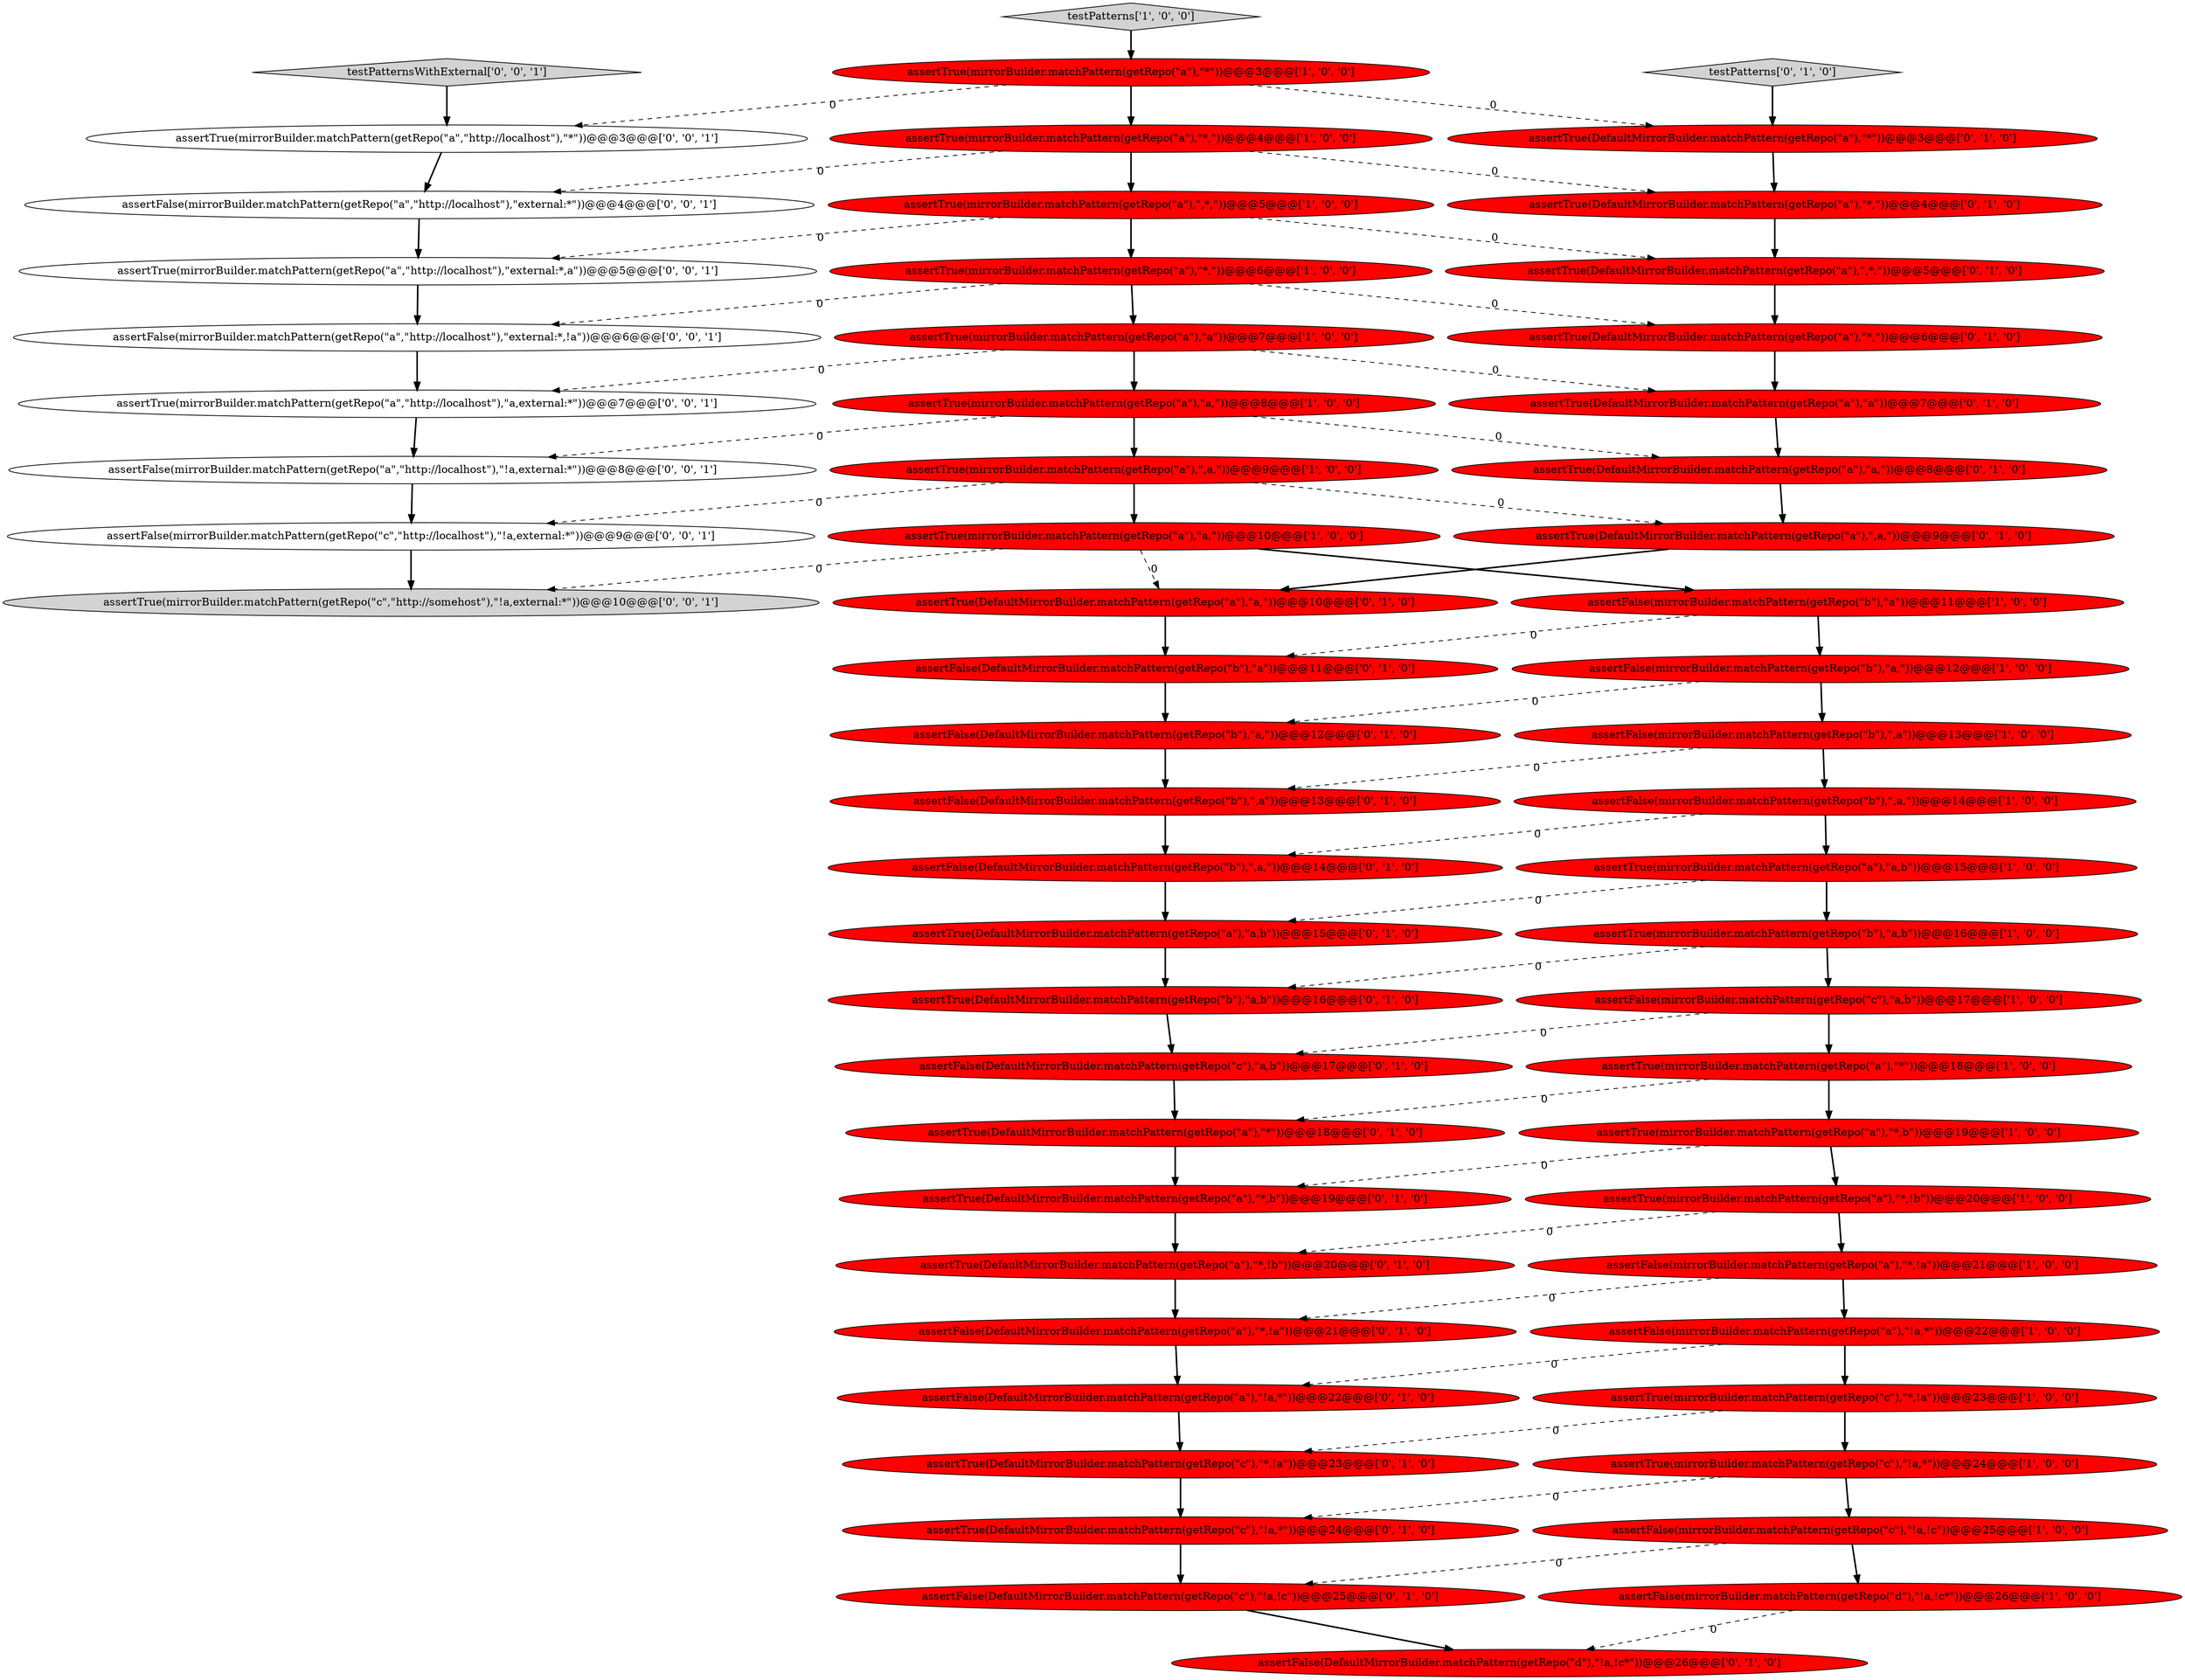 digraph {
25 [style = filled, label = "assertFalse(DefaultMirrorBuilder.matchPattern(getRepo(\"d\"),\"!a,!c*\"))@@@26@@@['0', '1', '0']", fillcolor = red, shape = ellipse image = "AAA1AAABBB2BBB"];
38 [style = filled, label = "assertTrue(DefaultMirrorBuilder.matchPattern(getRepo(\"c\"),\"*,!a\"))@@@23@@@['0', '1', '0']", fillcolor = red, shape = ellipse image = "AAA1AAABBB2BBB"];
0 [style = filled, label = "assertTrue(mirrorBuilder.matchPattern(getRepo(\"b\"),\"a,b\"))@@@16@@@['1', '0', '0']", fillcolor = red, shape = ellipse image = "AAA1AAABBB1BBB"];
12 [style = filled, label = "assertTrue(mirrorBuilder.matchPattern(getRepo(\"a\"),\"*,b\"))@@@19@@@['1', '0', '0']", fillcolor = red, shape = ellipse image = "AAA1AAABBB1BBB"];
41 [style = filled, label = "assertFalse(DefaultMirrorBuilder.matchPattern(getRepo(\"b\"),\"a,\"))@@@12@@@['0', '1', '0']", fillcolor = red, shape = ellipse image = "AAA1AAABBB2BBB"];
57 [style = filled, label = "assertFalse(mirrorBuilder.matchPattern(getRepo(\"a\",\"http://localhost\"),\"!a,external:*\"))@@@8@@@['0', '0', '1']", fillcolor = white, shape = ellipse image = "AAA0AAABBB3BBB"];
24 [style = filled, label = "assertTrue(mirrorBuilder.matchPattern(getRepo(\"a\"),\"a,\"))@@@8@@@['1', '0', '0']", fillcolor = red, shape = ellipse image = "AAA1AAABBB1BBB"];
27 [style = filled, label = "assertTrue(DefaultMirrorBuilder.matchPattern(getRepo(\"c\"),\"!a,*\"))@@@24@@@['0', '1', '0']", fillcolor = red, shape = ellipse image = "AAA1AAABBB2BBB"];
1 [style = filled, label = "assertFalse(mirrorBuilder.matchPattern(getRepo(\"b\"),\"a,\"))@@@12@@@['1', '0', '0']", fillcolor = red, shape = ellipse image = "AAA1AAABBB1BBB"];
36 [style = filled, label = "assertTrue(DefaultMirrorBuilder.matchPattern(getRepo(\"a\"),\"*,\"))@@@6@@@['0', '1', '0']", fillcolor = red, shape = ellipse image = "AAA1AAABBB2BBB"];
23 [style = filled, label = "assertFalse(mirrorBuilder.matchPattern(getRepo(\"b\"),\",a,\"))@@@14@@@['1', '0', '0']", fillcolor = red, shape = ellipse image = "AAA1AAABBB1BBB"];
56 [style = filled, label = "assertFalse(mirrorBuilder.matchPattern(getRepo(\"a\",\"http://localhost\"),\"external:*,!a\"))@@@6@@@['0', '0', '1']", fillcolor = white, shape = ellipse image = "AAA0AAABBB3BBB"];
26 [style = filled, label = "assertFalse(DefaultMirrorBuilder.matchPattern(getRepo(\"b\"),\",a,\"))@@@14@@@['0', '1', '0']", fillcolor = red, shape = ellipse image = "AAA1AAABBB2BBB"];
3 [style = filled, label = "assertTrue(mirrorBuilder.matchPattern(getRepo(\"c\"),\"*,!a\"))@@@23@@@['1', '0', '0']", fillcolor = red, shape = ellipse image = "AAA1AAABBB1BBB"];
33 [style = filled, label = "assertTrue(DefaultMirrorBuilder.matchPattern(getRepo(\"b\"),\"a,b\"))@@@16@@@['0', '1', '0']", fillcolor = red, shape = ellipse image = "AAA1AAABBB2BBB"];
58 [style = filled, label = "testPatternsWithExternal['0', '0', '1']", fillcolor = lightgray, shape = diamond image = "AAA0AAABBB3BBB"];
18 [style = filled, label = "assertFalse(mirrorBuilder.matchPattern(getRepo(\"b\"),\"a\"))@@@11@@@['1', '0', '0']", fillcolor = red, shape = ellipse image = "AAA1AAABBB1BBB"];
17 [style = filled, label = "assertFalse(mirrorBuilder.matchPattern(getRepo(\"c\"),\"!a,!c\"))@@@25@@@['1', '0', '0']", fillcolor = red, shape = ellipse image = "AAA1AAABBB1BBB"];
30 [style = filled, label = "assertTrue(DefaultMirrorBuilder.matchPattern(getRepo(\"a\"),\"a,b\"))@@@15@@@['0', '1', '0']", fillcolor = red, shape = ellipse image = "AAA1AAABBB2BBB"];
55 [style = filled, label = "assertFalse(mirrorBuilder.matchPattern(getRepo(\"a\",\"http://localhost\"),\"external:*\"))@@@4@@@['0', '0', '1']", fillcolor = white, shape = ellipse image = "AAA0AAABBB3BBB"];
39 [style = filled, label = "assertTrue(DefaultMirrorBuilder.matchPattern(getRepo(\"a\"),\",a,\"))@@@9@@@['0', '1', '0']", fillcolor = red, shape = ellipse image = "AAA1AAABBB2BBB"];
54 [style = filled, label = "assertFalse(mirrorBuilder.matchPattern(getRepo(\"c\",\"http://localhost\"),\"!a,external:*\"))@@@9@@@['0', '0', '1']", fillcolor = white, shape = ellipse image = "AAA0AAABBB3BBB"];
34 [style = filled, label = "assertTrue(DefaultMirrorBuilder.matchPattern(getRepo(\"a\"),\"*,!b\"))@@@20@@@['0', '1', '0']", fillcolor = red, shape = ellipse image = "AAA1AAABBB2BBB"];
13 [style = filled, label = "assertTrue(mirrorBuilder.matchPattern(getRepo(\"a\"),\"*,\"))@@@6@@@['1', '0', '0']", fillcolor = red, shape = ellipse image = "AAA1AAABBB1BBB"];
28 [style = filled, label = "assertTrue(DefaultMirrorBuilder.matchPattern(getRepo(\"a\"),\",*,\"))@@@5@@@['0', '1', '0']", fillcolor = red, shape = ellipse image = "AAA1AAABBB2BBB"];
50 [style = filled, label = "assertTrue(mirrorBuilder.matchPattern(getRepo(\"a\",\"http://localhost\"),\"external:*,a\"))@@@5@@@['0', '0', '1']", fillcolor = white, shape = ellipse image = "AAA0AAABBB3BBB"];
7 [style = filled, label = "assertTrue(mirrorBuilder.matchPattern(getRepo(\"a\"),\"*\"))@@@3@@@['1', '0', '0']", fillcolor = red, shape = ellipse image = "AAA1AAABBB1BBB"];
29 [style = filled, label = "assertTrue(DefaultMirrorBuilder.matchPattern(getRepo(\"a\"),\"*,\"))@@@4@@@['0', '1', '0']", fillcolor = red, shape = ellipse image = "AAA1AAABBB2BBB"];
21 [style = filled, label = "assertFalse(mirrorBuilder.matchPattern(getRepo(\"c\"),\"a,b\"))@@@17@@@['1', '0', '0']", fillcolor = red, shape = ellipse image = "AAA1AAABBB1BBB"];
37 [style = filled, label = "assertFalse(DefaultMirrorBuilder.matchPattern(getRepo(\"b\"),\"a\"))@@@11@@@['0', '1', '0']", fillcolor = red, shape = ellipse image = "AAA1AAABBB2BBB"];
14 [style = filled, label = "assertFalse(mirrorBuilder.matchPattern(getRepo(\"a\"),\"*,!a\"))@@@21@@@['1', '0', '0']", fillcolor = red, shape = ellipse image = "AAA1AAABBB1BBB"];
6 [style = filled, label = "assertTrue(mirrorBuilder.matchPattern(getRepo(\"a\"),\"a\"))@@@7@@@['1', '0', '0']", fillcolor = red, shape = ellipse image = "AAA1AAABBB1BBB"];
11 [style = filled, label = "assertTrue(mirrorBuilder.matchPattern(getRepo(\"a\"),\"*,\"))@@@4@@@['1', '0', '0']", fillcolor = red, shape = ellipse image = "AAA1AAABBB1BBB"];
8 [style = filled, label = "assertFalse(mirrorBuilder.matchPattern(getRepo(\"b\"),\",a\"))@@@13@@@['1', '0', '0']", fillcolor = red, shape = ellipse image = "AAA1AAABBB1BBB"];
16 [style = filled, label = "assertTrue(mirrorBuilder.matchPattern(getRepo(\"a\"),\"*\"))@@@18@@@['1', '0', '0']", fillcolor = red, shape = ellipse image = "AAA1AAABBB1BBB"];
48 [style = filled, label = "assertTrue(DefaultMirrorBuilder.matchPattern(getRepo(\"a\"),\"*\"))@@@18@@@['0', '1', '0']", fillcolor = red, shape = ellipse image = "AAA1AAABBB2BBB"];
45 [style = filled, label = "assertFalse(DefaultMirrorBuilder.matchPattern(getRepo(\"b\"),\",a\"))@@@13@@@['0', '1', '0']", fillcolor = red, shape = ellipse image = "AAA1AAABBB2BBB"];
49 [style = filled, label = "assertFalse(DefaultMirrorBuilder.matchPattern(getRepo(\"c\"),\"!a,!c\"))@@@25@@@['0', '1', '0']", fillcolor = red, shape = ellipse image = "AAA1AAABBB2BBB"];
53 [style = filled, label = "assertTrue(mirrorBuilder.matchPattern(getRepo(\"c\",\"http://somehost\"),\"!a,external:*\"))@@@10@@@['0', '0', '1']", fillcolor = lightgray, shape = ellipse image = "AAA0AAABBB3BBB"];
22 [style = filled, label = "assertTrue(mirrorBuilder.matchPattern(getRepo(\"a\"),\"a,b\"))@@@15@@@['1', '0', '0']", fillcolor = red, shape = ellipse image = "AAA1AAABBB1BBB"];
5 [style = filled, label = "assertTrue(mirrorBuilder.matchPattern(getRepo(\"c\"),\"!a,*\"))@@@24@@@['1', '0', '0']", fillcolor = red, shape = ellipse image = "AAA1AAABBB1BBB"];
40 [style = filled, label = "assertTrue(DefaultMirrorBuilder.matchPattern(getRepo(\"a\"),\"*\"))@@@3@@@['0', '1', '0']", fillcolor = red, shape = ellipse image = "AAA1AAABBB2BBB"];
43 [style = filled, label = "assertFalse(DefaultMirrorBuilder.matchPattern(getRepo(\"c\"),\"a,b\"))@@@17@@@['0', '1', '0']", fillcolor = red, shape = ellipse image = "AAA1AAABBB2BBB"];
2 [style = filled, label = "assertTrue(mirrorBuilder.matchPattern(getRepo(\"a\"),\"a,\"))@@@10@@@['1', '0', '0']", fillcolor = red, shape = ellipse image = "AAA1AAABBB1BBB"];
9 [style = filled, label = "assertFalse(mirrorBuilder.matchPattern(getRepo(\"a\"),\"!a,*\"))@@@22@@@['1', '0', '0']", fillcolor = red, shape = ellipse image = "AAA1AAABBB1BBB"];
51 [style = filled, label = "assertTrue(mirrorBuilder.matchPattern(getRepo(\"a\",\"http://localhost\"),\"*\"))@@@3@@@['0', '0', '1']", fillcolor = white, shape = ellipse image = "AAA0AAABBB3BBB"];
52 [style = filled, label = "assertTrue(mirrorBuilder.matchPattern(getRepo(\"a\",\"http://localhost\"),\"a,external:*\"))@@@7@@@['0', '0', '1']", fillcolor = white, shape = ellipse image = "AAA0AAABBB3BBB"];
10 [style = filled, label = "assertFalse(mirrorBuilder.matchPattern(getRepo(\"d\"),\"!a,!c*\"))@@@26@@@['1', '0', '0']", fillcolor = red, shape = ellipse image = "AAA1AAABBB1BBB"];
20 [style = filled, label = "testPatterns['1', '0', '0']", fillcolor = lightgray, shape = diamond image = "AAA0AAABBB1BBB"];
44 [style = filled, label = "assertTrue(DefaultMirrorBuilder.matchPattern(getRepo(\"a\"),\"*,b\"))@@@19@@@['0', '1', '0']", fillcolor = red, shape = ellipse image = "AAA1AAABBB2BBB"];
42 [style = filled, label = "assertTrue(DefaultMirrorBuilder.matchPattern(getRepo(\"a\"),\"a\"))@@@7@@@['0', '1', '0']", fillcolor = red, shape = ellipse image = "AAA1AAABBB2BBB"];
15 [style = filled, label = "assertTrue(mirrorBuilder.matchPattern(getRepo(\"a\"),\",*,\"))@@@5@@@['1', '0', '0']", fillcolor = red, shape = ellipse image = "AAA1AAABBB1BBB"];
4 [style = filled, label = "assertTrue(mirrorBuilder.matchPattern(getRepo(\"a\"),\"*,!b\"))@@@20@@@['1', '0', '0']", fillcolor = red, shape = ellipse image = "AAA1AAABBB1BBB"];
46 [style = filled, label = "testPatterns['0', '1', '0']", fillcolor = lightgray, shape = diamond image = "AAA0AAABBB2BBB"];
35 [style = filled, label = "assertTrue(DefaultMirrorBuilder.matchPattern(getRepo(\"a\"),\"a,\"))@@@8@@@['0', '1', '0']", fillcolor = red, shape = ellipse image = "AAA1AAABBB2BBB"];
31 [style = filled, label = "assertFalse(DefaultMirrorBuilder.matchPattern(getRepo(\"a\"),\"!a,*\"))@@@22@@@['0', '1', '0']", fillcolor = red, shape = ellipse image = "AAA1AAABBB2BBB"];
19 [style = filled, label = "assertTrue(mirrorBuilder.matchPattern(getRepo(\"a\"),\",a,\"))@@@9@@@['1', '0', '0']", fillcolor = red, shape = ellipse image = "AAA1AAABBB1BBB"];
32 [style = filled, label = "assertFalse(DefaultMirrorBuilder.matchPattern(getRepo(\"a\"),\"*,!a\"))@@@21@@@['0', '1', '0']", fillcolor = red, shape = ellipse image = "AAA1AAABBB2BBB"];
47 [style = filled, label = "assertTrue(DefaultMirrorBuilder.matchPattern(getRepo(\"a\"),\"a,\"))@@@10@@@['0', '1', '0']", fillcolor = red, shape = ellipse image = "AAA1AAABBB2BBB"];
13->56 [style = dashed, label="0"];
56->52 [style = bold, label=""];
50->56 [style = bold, label=""];
2->47 [style = dashed, label="0"];
47->37 [style = bold, label=""];
27->49 [style = bold, label=""];
3->5 [style = bold, label=""];
23->22 [style = bold, label=""];
22->0 [style = bold, label=""];
12->44 [style = dashed, label="0"];
21->16 [style = bold, label=""];
54->53 [style = bold, label=""];
14->9 [style = bold, label=""];
41->45 [style = bold, label=""];
34->32 [style = bold, label=""];
39->47 [style = bold, label=""];
57->54 [style = bold, label=""];
15->13 [style = bold, label=""];
7->11 [style = bold, label=""];
24->19 [style = bold, label=""];
28->36 [style = bold, label=""];
15->28 [style = dashed, label="0"];
8->23 [style = bold, label=""];
19->54 [style = dashed, label="0"];
3->38 [style = dashed, label="0"];
2->18 [style = bold, label=""];
6->42 [style = dashed, label="0"];
0->21 [style = bold, label=""];
19->2 [style = bold, label=""];
48->44 [style = bold, label=""];
5->17 [style = bold, label=""];
15->50 [style = dashed, label="0"];
49->25 [style = bold, label=""];
5->27 [style = dashed, label="0"];
16->48 [style = dashed, label="0"];
9->31 [style = dashed, label="0"];
18->1 [style = bold, label=""];
58->51 [style = bold, label=""];
0->33 [style = dashed, label="0"];
4->34 [style = dashed, label="0"];
44->34 [style = bold, label=""];
18->37 [style = dashed, label="0"];
7->51 [style = dashed, label="0"];
46->40 [style = bold, label=""];
20->7 [style = bold, label=""];
24->57 [style = dashed, label="0"];
32->31 [style = bold, label=""];
36->42 [style = bold, label=""];
40->29 [style = bold, label=""];
17->10 [style = bold, label=""];
4->14 [style = bold, label=""];
1->8 [style = bold, label=""];
30->33 [style = bold, label=""];
37->41 [style = bold, label=""];
35->39 [style = bold, label=""];
38->27 [style = bold, label=""];
6->24 [style = bold, label=""];
31->38 [style = bold, label=""];
23->26 [style = dashed, label="0"];
6->52 [style = dashed, label="0"];
14->32 [style = dashed, label="0"];
19->39 [style = dashed, label="0"];
22->30 [style = dashed, label="0"];
33->43 [style = bold, label=""];
9->3 [style = bold, label=""];
55->50 [style = bold, label=""];
13->6 [style = bold, label=""];
11->55 [style = dashed, label="0"];
10->25 [style = dashed, label="0"];
7->40 [style = dashed, label="0"];
21->43 [style = dashed, label="0"];
13->36 [style = dashed, label="0"];
43->48 [style = bold, label=""];
11->29 [style = dashed, label="0"];
1->41 [style = dashed, label="0"];
17->49 [style = dashed, label="0"];
11->15 [style = bold, label=""];
42->35 [style = bold, label=""];
26->30 [style = bold, label=""];
29->28 [style = bold, label=""];
2->53 [style = dashed, label="0"];
12->4 [style = bold, label=""];
51->55 [style = bold, label=""];
24->35 [style = dashed, label="0"];
8->45 [style = dashed, label="0"];
45->26 [style = bold, label=""];
52->57 [style = bold, label=""];
16->12 [style = bold, label=""];
}
